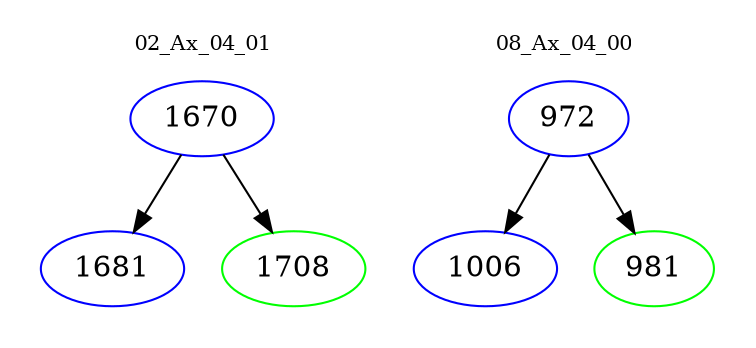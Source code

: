 digraph{
subgraph cluster_0 {
color = white
label = "02_Ax_04_01";
fontsize=10;
T0_1670 [label="1670", color="blue"]
T0_1670 -> T0_1681 [color="black"]
T0_1681 [label="1681", color="blue"]
T0_1670 -> T0_1708 [color="black"]
T0_1708 [label="1708", color="green"]
}
subgraph cluster_1 {
color = white
label = "08_Ax_04_00";
fontsize=10;
T1_972 [label="972", color="blue"]
T1_972 -> T1_1006 [color="black"]
T1_1006 [label="1006", color="blue"]
T1_972 -> T1_981 [color="black"]
T1_981 [label="981", color="green"]
}
}
